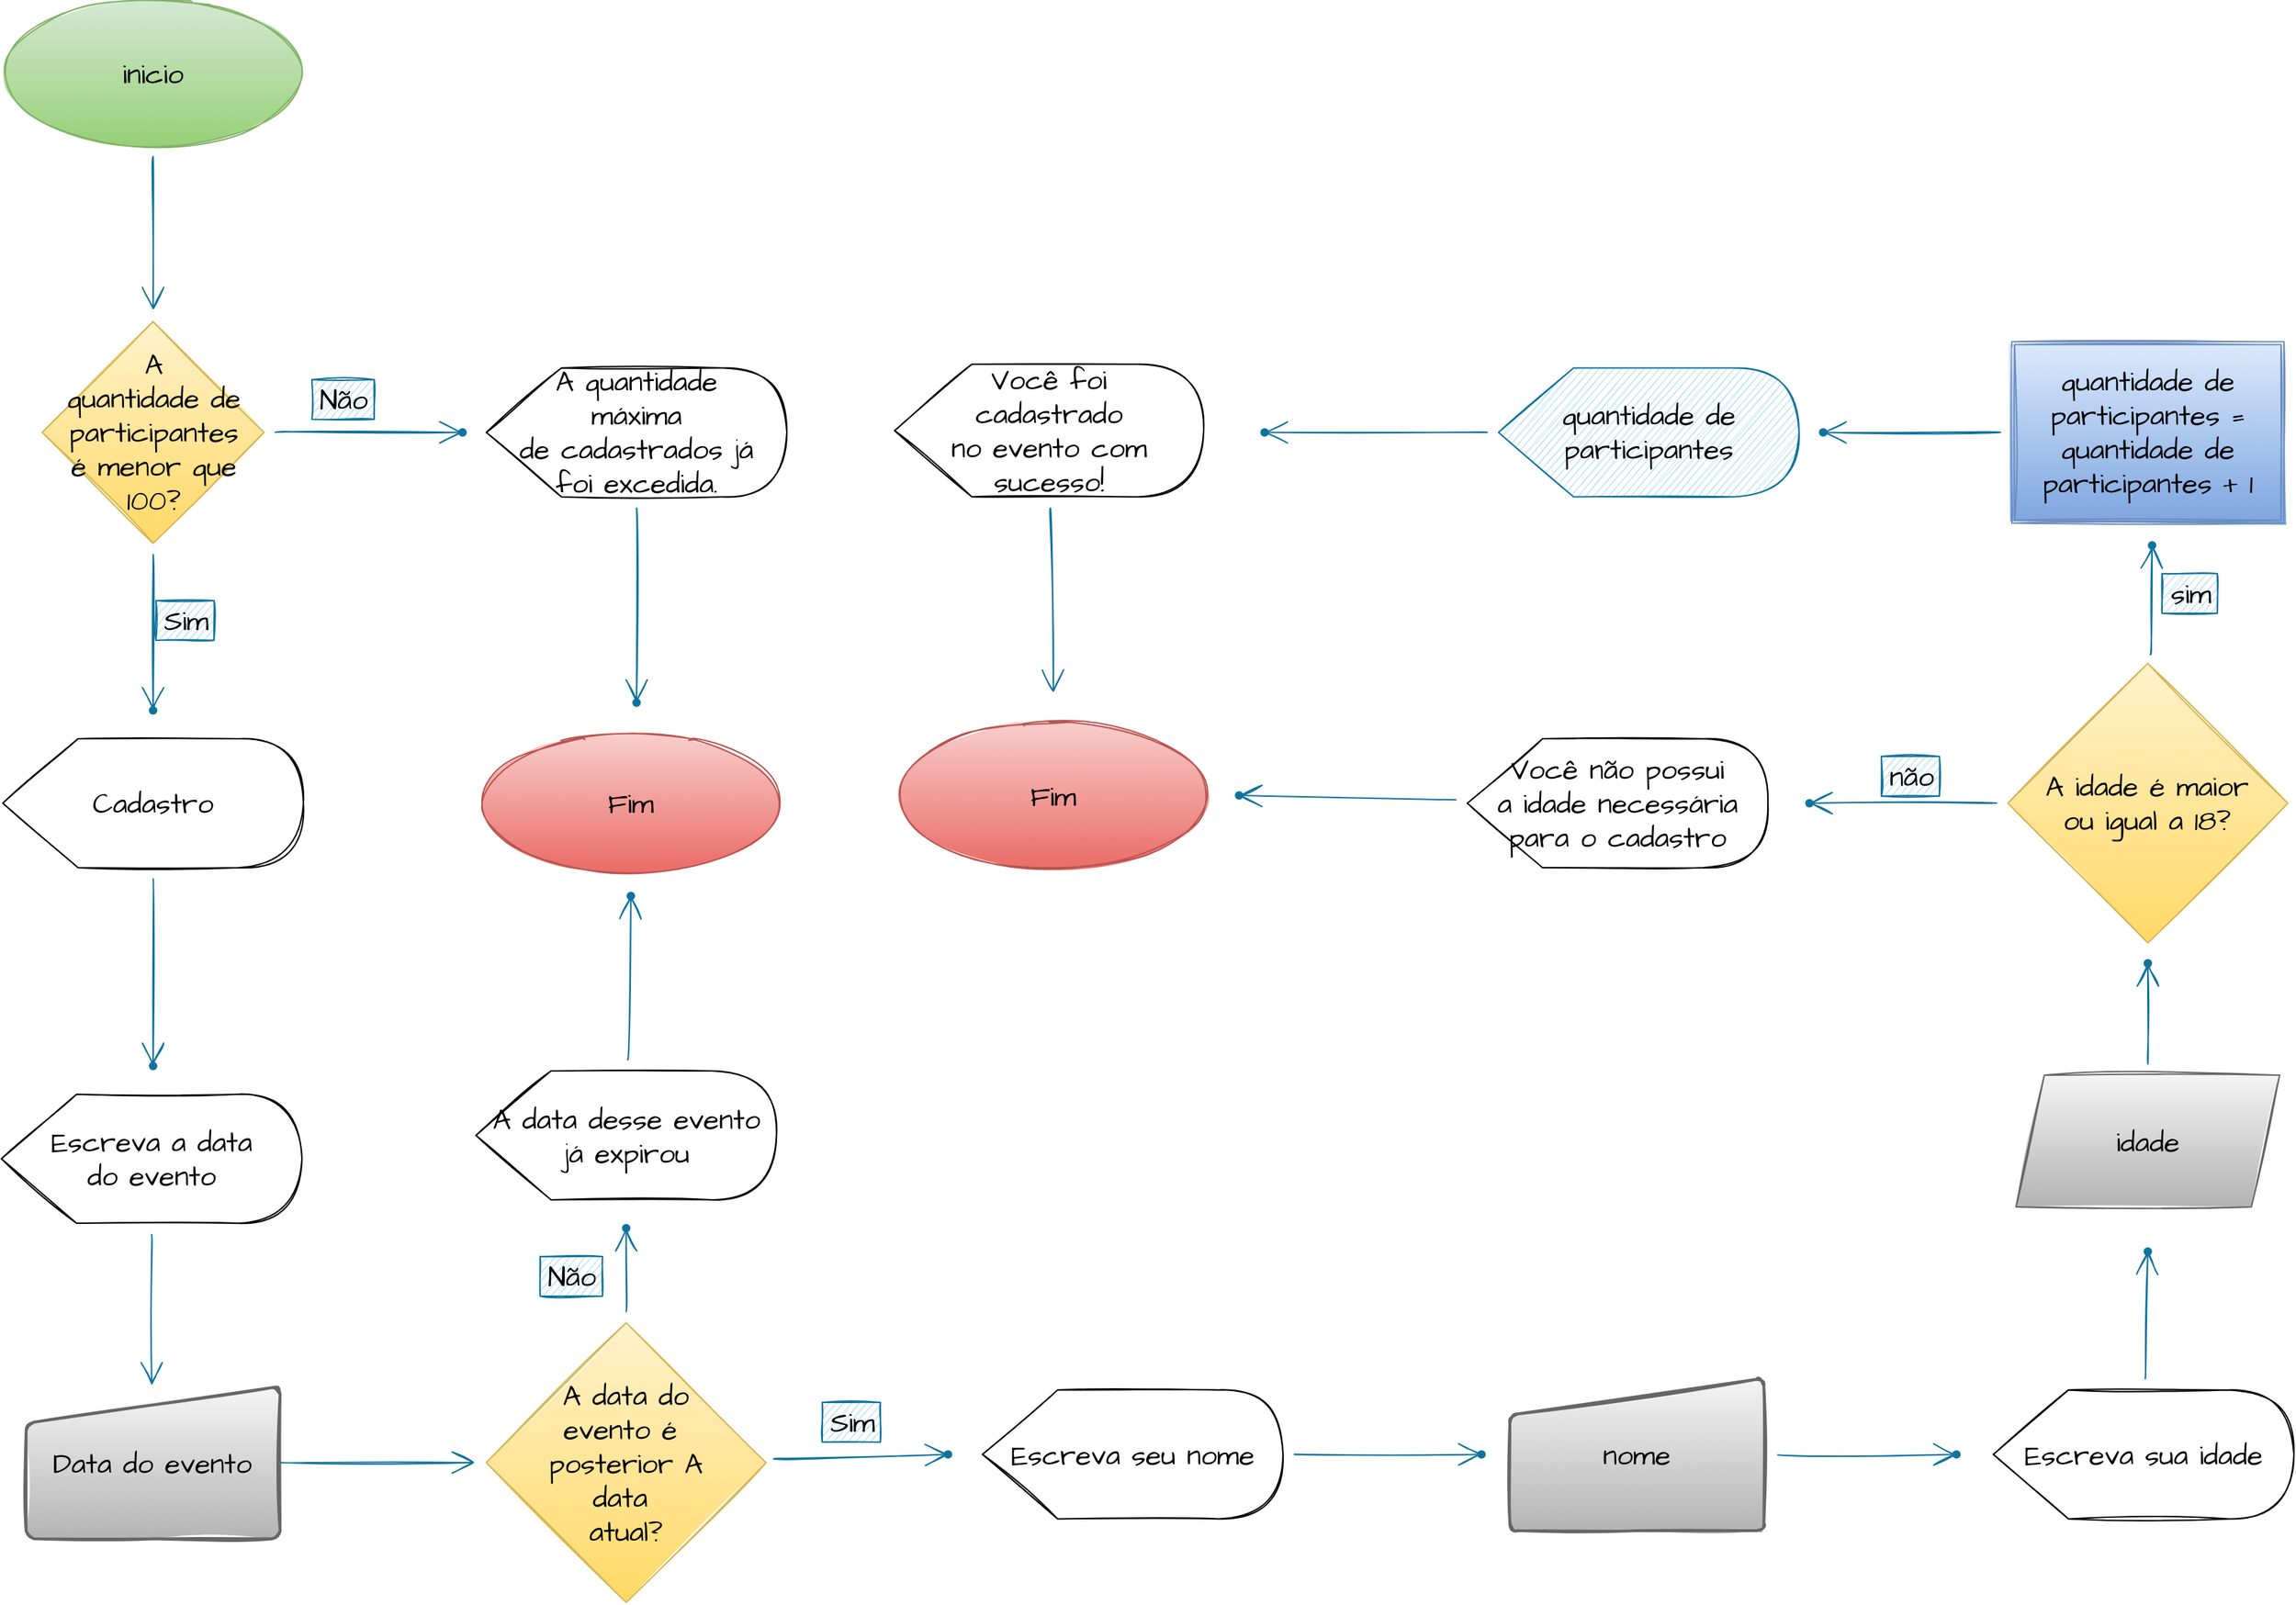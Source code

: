<mxfile version="16.2.4" type="device"><diagram id="JJwqLWWwmeFqXFWGBgK2" name="Page-1"><mxGraphModel dx="2088" dy="1220" grid="0" gridSize="10" guides="1" tooltips="1" connect="1" arrows="1" fold="1" page="0" pageScale="1" pageWidth="827" pageHeight="1169" math="0" shadow="0"><root><mxCell id="0"/><mxCell id="1" parent="0"/><mxCell id="PzZ1DOojd2ftfi5lff4A-14" value="" style="edgeStyle=none;curved=1;rounded=0;sketch=1;hachureGap=4;orthogonalLoop=1;jettySize=auto;html=1;fontFamily=Architects Daughter;fontSource=https%3A%2F%2Ffonts.googleapis.com%2Fcss%3Ffamily%3DArchitects%2BDaughter;fontSize=16;endArrow=open;startSize=14;endSize=14;sourcePerimeterSpacing=8;targetPerimeterSpacing=8;fillColor=#b1ddf0;strokeColor=#10739e;" edge="1" parent="1" source="PzZ1DOojd2ftfi5lff4A-2" target="PzZ1DOojd2ftfi5lff4A-13"><mxGeometry relative="1" as="geometry"/></mxCell><mxCell id="PzZ1DOojd2ftfi5lff4A-2" value="inicio" style="ellipse;whiteSpace=wrap;html=1;sketch=1;hachureGap=4;fontFamily=Architects Daughter;fontSource=https%3A%2F%2Ffonts.googleapis.com%2Fcss%3Ffamily%3DArchitects%2BDaughter;fontSize=20;fillColor=#d5e8d4;strokeColor=#82b366;gradientColor=#97d077;" vertex="1" parent="1"><mxGeometry x="-82" y="-46.5" width="214" height="102" as="geometry"/></mxCell><mxCell id="PzZ1DOojd2ftfi5lff4A-22" value="" style="edgeStyle=none;curved=1;rounded=0;sketch=1;hachureGap=4;orthogonalLoop=1;jettySize=auto;html=1;fontFamily=Architects Daughter;fontSource=https%3A%2F%2Ffonts.googleapis.com%2Fcss%3Ffamily%3DArchitects%2BDaughter;fontSize=16;endArrow=open;startSize=14;endSize=14;sourcePerimeterSpacing=8;targetPerimeterSpacing=8;fillColor=#b1ddf0;strokeColor=#10739e;" edge="1" parent="1" source="PzZ1DOojd2ftfi5lff4A-5" target="PzZ1DOojd2ftfi5lff4A-21"><mxGeometry relative="1" as="geometry"/></mxCell><mxCell id="PzZ1DOojd2ftfi5lff4A-5" value="A quantidade &lt;br&gt;máxima&lt;br&gt;de cadastrados já&lt;br&gt;foi excedida." style="shape=display;whiteSpace=wrap;html=1;sketch=1;hachureGap=4;fontFamily=Architects Daughter;fontSource=https%3A%2F%2Ffonts.googleapis.com%2Fcss%3Ffamily%3DArchitects%2BDaughter;fontSize=20;" vertex="1" parent="1"><mxGeometry x="260" y="212.75" width="212" height="91" as="geometry"/></mxCell><mxCell id="PzZ1DOojd2ftfi5lff4A-8" value="Fim" style="ellipse;whiteSpace=wrap;html=1;sketch=1;hachureGap=4;fontFamily=Architects Daughter;fontSource=https%3A%2F%2Ffonts.googleapis.com%2Fcss%3Ffamily%3DArchitects%2BDaughter;fontSize=20;fillColor=#f8cecc;strokeColor=#b85450;gradientColor=#ea6b66;" vertex="1" parent="1"><mxGeometry x="255" y="469" width="214" height="102" as="geometry"/></mxCell><mxCell id="PzZ1DOojd2ftfi5lff4A-16" value="" style="edgeStyle=none;curved=1;rounded=0;sketch=1;hachureGap=4;orthogonalLoop=1;jettySize=auto;html=1;fontFamily=Architects Daughter;fontSource=https%3A%2F%2Ffonts.googleapis.com%2Fcss%3Ffamily%3DArchitects%2BDaughter;fontSize=16;endArrow=open;startSize=14;endSize=14;sourcePerimeterSpacing=8;targetPerimeterSpacing=8;fillColor=#b1ddf0;strokeColor=#10739e;" edge="1" parent="1" source="PzZ1DOojd2ftfi5lff4A-13" target="PzZ1DOojd2ftfi5lff4A-15"><mxGeometry relative="1" as="geometry"/></mxCell><mxCell id="PzZ1DOojd2ftfi5lff4A-18" value="" style="edgeStyle=none;curved=1;rounded=0;sketch=1;hachureGap=4;orthogonalLoop=1;jettySize=auto;html=1;fontFamily=Architects Daughter;fontSource=https%3A%2F%2Ffonts.googleapis.com%2Fcss%3Ffamily%3DArchitects%2BDaughter;fontSize=16;endArrow=open;startSize=14;endSize=14;sourcePerimeterSpacing=8;targetPerimeterSpacing=8;fillColor=#b1ddf0;strokeColor=#10739e;" edge="1" parent="1" source="PzZ1DOojd2ftfi5lff4A-13" target="PzZ1DOojd2ftfi5lff4A-17"><mxGeometry relative="1" as="geometry"/></mxCell><mxCell id="PzZ1DOojd2ftfi5lff4A-13" value="A &lt;br&gt;quantidade de&lt;br&gt;participantes&lt;br&gt;é menor que&lt;br&gt;100?" style="rhombus;whiteSpace=wrap;html=1;sketch=1;hachureGap=4;fontFamily=Architects Daughter;fontSource=https%3A%2F%2Ffonts.googleapis.com%2Fcss%3Ffamily%3DArchitects%2BDaughter;fontSize=20;fillColor=#fff2cc;strokeColor=#d6b656;gradientColor=#ffd966;" vertex="1" parent="1"><mxGeometry x="-53.25" y="180" width="156.5" height="156.5" as="geometry"/></mxCell><mxCell id="PzZ1DOojd2ftfi5lff4A-15" value="" style="shape=waypoint;sketch=0;size=6;pointerEvents=1;points=[];fillColor=#b1ddf0;resizable=0;rotatable=0;perimeter=centerPerimeter;snapToPoint=1;hachureGap=4;fontFamily=Architects Daughter;fontSource=https%3A%2F%2Ffonts.googleapis.com%2Fcss%3Ffamily%3DArchitects%2BDaughter;fontSize=20;strokeColor=#10739e;" vertex="1" parent="1"><mxGeometry x="5" y="434.5" width="40" height="40" as="geometry"/></mxCell><mxCell id="PzZ1DOojd2ftfi5lff4A-17" value="" style="shape=waypoint;sketch=0;size=6;pointerEvents=1;points=[];fillColor=#b1ddf0;resizable=0;rotatable=0;perimeter=centerPerimeter;snapToPoint=1;hachureGap=4;fontFamily=Architects Daughter;fontSource=https%3A%2F%2Ffonts.googleapis.com%2Fcss%3Ffamily%3DArchitects%2BDaughter;fontSize=20;strokeColor=#10739e;" vertex="1" parent="1"><mxGeometry x="223.25" y="238.25" width="40" height="40" as="geometry"/></mxCell><mxCell id="PzZ1DOojd2ftfi5lff4A-19" value="Sim" style="text;html=1;align=center;verticalAlign=middle;resizable=0;points=[];autosize=1;fillColor=#b1ddf0;sketch=1;hachureGap=4;fontFamily=Architects Daughter;fontSource=https%3A%2F%2Ffonts.googleapis.com%2Fcss%3Ffamily%3DArchitects%2BDaughter;fontSize=20;strokeColor=#10739e;" vertex="1" parent="1"><mxGeometry x="27" y="377" width="41" height="28" as="geometry"/></mxCell><mxCell id="PzZ1DOojd2ftfi5lff4A-20" value="Não" style="text;html=1;align=center;verticalAlign=middle;resizable=0;points=[];autosize=1;fillColor=#b1ddf0;sketch=1;hachureGap=4;fontFamily=Architects Daughter;fontSource=https%3A%2F%2Ffonts.googleapis.com%2Fcss%3Ffamily%3DArchitects%2BDaughter;fontSize=20;strokeColor=#10739e;" vertex="1" parent="1"><mxGeometry x="137" y="221" width="44" height="28" as="geometry"/></mxCell><mxCell id="PzZ1DOojd2ftfi5lff4A-21" value="" style="shape=waypoint;sketch=0;size=6;pointerEvents=1;points=[];fillColor=#b1ddf0;resizable=0;rotatable=0;perimeter=centerPerimeter;snapToPoint=1;hachureGap=4;fontFamily=Architects Daughter;fontSource=https%3A%2F%2Ffonts.googleapis.com%2Fcss%3Ffamily%3DArchitects%2BDaughter;fontSize=20;strokeColor=#10739e;" vertex="1" parent="1"><mxGeometry x="346" y="429" width="40" height="40" as="geometry"/></mxCell><mxCell id="PzZ1DOojd2ftfi5lff4A-26" value="" style="edgeStyle=none;curved=1;rounded=0;sketch=1;hachureGap=4;orthogonalLoop=1;jettySize=auto;html=1;fontFamily=Architects Daughter;fontSource=https%3A%2F%2Ffonts.googleapis.com%2Fcss%3Ffamily%3DArchitects%2BDaughter;fontSize=16;endArrow=open;startSize=14;endSize=14;sourcePerimeterSpacing=8;targetPerimeterSpacing=8;fillColor=#b1ddf0;strokeColor=#10739e;" edge="1" parent="1" source="PzZ1DOojd2ftfi5lff4A-24" target="PzZ1DOojd2ftfi5lff4A-25"><mxGeometry relative="1" as="geometry"/></mxCell><mxCell id="PzZ1DOojd2ftfi5lff4A-24" value="Cadastro" style="shape=display;whiteSpace=wrap;html=1;sketch=1;hachureGap=4;fontFamily=Architects Daughter;fontSource=https%3A%2F%2Ffonts.googleapis.com%2Fcss%3Ffamily%3DArchitects%2BDaughter;fontSize=20;" vertex="1" parent="1"><mxGeometry x="-81" y="474.5" width="212" height="91" as="geometry"/></mxCell><mxCell id="PzZ1DOojd2ftfi5lff4A-25" value="" style="shape=waypoint;sketch=0;size=6;pointerEvents=1;points=[];fillColor=#b1ddf0;resizable=0;rotatable=0;perimeter=centerPerimeter;snapToPoint=1;hachureGap=4;fontFamily=Architects Daughter;fontSource=https%3A%2F%2Ffonts.googleapis.com%2Fcss%3Ffamily%3DArchitects%2BDaughter;fontSize=20;strokeColor=#10739e;" vertex="1" parent="1"><mxGeometry x="5" y="685.5" width="40" height="40" as="geometry"/></mxCell><mxCell id="PzZ1DOojd2ftfi5lff4A-29" value="" style="edgeStyle=none;curved=1;rounded=0;sketch=1;hachureGap=4;orthogonalLoop=1;jettySize=auto;html=1;fontFamily=Architects Daughter;fontSource=https%3A%2F%2Ffonts.googleapis.com%2Fcss%3Ffamily%3DArchitects%2BDaughter;fontSize=16;endArrow=open;startSize=14;endSize=14;sourcePerimeterSpacing=8;targetPerimeterSpacing=8;fillColor=#b1ddf0;strokeColor=#10739e;" edge="1" parent="1" source="PzZ1DOojd2ftfi5lff4A-27"><mxGeometry relative="1" as="geometry"><mxPoint x="24" y="931" as="targetPoint"/></mxGeometry></mxCell><mxCell id="PzZ1DOojd2ftfi5lff4A-27" value="Escreva a data&lt;br&gt;do evento" style="shape=display;whiteSpace=wrap;html=1;sketch=1;hachureGap=4;fontFamily=Architects Daughter;fontSource=https%3A%2F%2Ffonts.googleapis.com%2Fcss%3Ffamily%3DArchitects%2BDaughter;fontSize=20;" vertex="1" parent="1"><mxGeometry x="-82" y="725.5" width="212" height="91" as="geometry"/></mxCell><mxCell id="PzZ1DOojd2ftfi5lff4A-31" value="" style="edgeStyle=none;curved=1;rounded=0;sketch=1;hachureGap=4;orthogonalLoop=1;jettySize=auto;html=1;fontFamily=Architects Daughter;fontSource=https%3A%2F%2Ffonts.googleapis.com%2Fcss%3Ffamily%3DArchitects%2BDaughter;fontSize=16;endArrow=open;startSize=14;endSize=14;sourcePerimeterSpacing=8;targetPerimeterSpacing=8;fillColor=#b1ddf0;strokeColor=#10739e;" edge="1" parent="1" target="PzZ1DOojd2ftfi5lff4A-30"><mxGeometry relative="1" as="geometry"><mxPoint x="115" y="985.5" as="sourcePoint"/></mxGeometry></mxCell><mxCell id="PzZ1DOojd2ftfi5lff4A-33" value="" style="edgeStyle=none;curved=1;rounded=0;sketch=1;hachureGap=4;orthogonalLoop=1;jettySize=auto;html=1;fontFamily=Architects Daughter;fontSource=https%3A%2F%2Ffonts.googleapis.com%2Fcss%3Ffamily%3DArchitects%2BDaughter;fontSize=16;endArrow=open;startSize=14;endSize=14;sourcePerimeterSpacing=8;targetPerimeterSpacing=8;fillColor=#b1ddf0;strokeColor=#10739e;" edge="1" parent="1" source="PzZ1DOojd2ftfi5lff4A-30" target="PzZ1DOojd2ftfi5lff4A-32"><mxGeometry relative="1" as="geometry"/></mxCell><mxCell id="PzZ1DOojd2ftfi5lff4A-35" value="" style="edgeStyle=none;curved=1;rounded=0;sketch=1;hachureGap=4;orthogonalLoop=1;jettySize=auto;html=1;fontFamily=Architects Daughter;fontSource=https%3A%2F%2Ffonts.googleapis.com%2Fcss%3Ffamily%3DArchitects%2BDaughter;fontSize=16;endArrow=open;startSize=14;endSize=14;sourcePerimeterSpacing=8;targetPerimeterSpacing=8;fillColor=#b1ddf0;strokeColor=#10739e;" edge="1" parent="1" source="PzZ1DOojd2ftfi5lff4A-30" target="PzZ1DOojd2ftfi5lff4A-34"><mxGeometry relative="1" as="geometry"/></mxCell><mxCell id="PzZ1DOojd2ftfi5lff4A-30" value="A data do&lt;br&gt;evento é&amp;nbsp;&lt;br&gt;posterior A&lt;br&gt;data&amp;nbsp;&lt;br&gt;atual?" style="rhombus;whiteSpace=wrap;html=1;sketch=1;hachureGap=4;fontFamily=Architects Daughter;fontSource=https%3A%2F%2Ffonts.googleapis.com%2Fcss%3Ffamily%3DArchitects%2BDaughter;fontSize=20;fillColor=#fff2cc;strokeColor=#d6b656;gradientColor=#ffd966;" vertex="1" parent="1"><mxGeometry x="260" y="886.81" width="197.38" height="197.38" as="geometry"/></mxCell><mxCell id="PzZ1DOojd2ftfi5lff4A-32" value="" style="shape=waypoint;sketch=0;size=6;pointerEvents=1;points=[];fillColor=#b1ddf0;resizable=0;rotatable=0;perimeter=centerPerimeter;snapToPoint=1;hachureGap=4;fontFamily=Architects Daughter;fontSource=https%3A%2F%2Ffonts.googleapis.com%2Fcss%3Ffamily%3DArchitects%2BDaughter;fontSize=20;strokeColor=#10739e;" vertex="1" parent="1"><mxGeometry x="565.69" y="959.69" width="40" height="40" as="geometry"/></mxCell><mxCell id="PzZ1DOojd2ftfi5lff4A-34" value="" style="shape=waypoint;sketch=0;size=6;pointerEvents=1;points=[];fillColor=#b1ddf0;resizable=0;rotatable=0;perimeter=centerPerimeter;snapToPoint=1;hachureGap=4;fontFamily=Architects Daughter;fontSource=https%3A%2F%2Ffonts.googleapis.com%2Fcss%3Ffamily%3DArchitects%2BDaughter;fontSize=20;strokeColor=#10739e;" vertex="1" parent="1"><mxGeometry x="338.69" y="800" width="40" height="40" as="geometry"/></mxCell><mxCell id="PzZ1DOojd2ftfi5lff4A-36" value="Não" style="text;html=1;align=center;verticalAlign=middle;resizable=0;points=[];autosize=1;fillColor=#b1ddf0;sketch=1;hachureGap=4;fontFamily=Architects Daughter;fontSource=https%3A%2F%2Ffonts.googleapis.com%2Fcss%3Ffamily%3DArchitects%2BDaughter;fontSize=20;strokeColor=#10739e;" vertex="1" parent="1"><mxGeometry x="298" y="840" width="44" height="28" as="geometry"/></mxCell><mxCell id="PzZ1DOojd2ftfi5lff4A-39" value="" style="edgeStyle=none;curved=1;rounded=0;sketch=1;hachureGap=4;orthogonalLoop=1;jettySize=auto;html=1;fontFamily=Architects Daughter;fontSource=https%3A%2F%2Ffonts.googleapis.com%2Fcss%3Ffamily%3DArchitects%2BDaughter;fontSize=16;endArrow=open;startSize=14;endSize=14;sourcePerimeterSpacing=8;targetPerimeterSpacing=8;fillColor=#b1ddf0;strokeColor=#10739e;" edge="1" parent="1" source="PzZ1DOojd2ftfi5lff4A-37" target="PzZ1DOojd2ftfi5lff4A-38"><mxGeometry relative="1" as="geometry"/></mxCell><mxCell id="PzZ1DOojd2ftfi5lff4A-37" value="A data desse evento&lt;br&gt;já expirou" style="shape=display;whiteSpace=wrap;html=1;sketch=1;hachureGap=4;fontFamily=Architects Daughter;fontSource=https%3A%2F%2Ffonts.googleapis.com%2Fcss%3Ffamily%3DArchitects%2BDaughter;fontSize=20;" vertex="1" parent="1"><mxGeometry x="252.69" y="709" width="212" height="91" as="geometry"/></mxCell><mxCell id="PzZ1DOojd2ftfi5lff4A-38" value="" style="shape=waypoint;sketch=0;size=6;pointerEvents=1;points=[];fillColor=#b1ddf0;resizable=0;rotatable=0;perimeter=centerPerimeter;snapToPoint=1;hachureGap=4;fontFamily=Architects Daughter;fontSource=https%3A%2F%2Ffonts.googleapis.com%2Fcss%3Ffamily%3DArchitects%2BDaughter;fontSize=20;strokeColor=#10739e;" vertex="1" parent="1"><mxGeometry x="342" y="565.5" width="40" height="40" as="geometry"/></mxCell><mxCell id="PzZ1DOojd2ftfi5lff4A-40" value="Sim" style="text;html=1;align=center;verticalAlign=middle;resizable=0;points=[];autosize=1;fillColor=#b1ddf0;sketch=1;hachureGap=4;fontFamily=Architects Daughter;fontSource=https%3A%2F%2Ffonts.googleapis.com%2Fcss%3Ffamily%3DArchitects%2BDaughter;fontSize=20;strokeColor=#10739e;" vertex="1" parent="1"><mxGeometry x="497" y="943" width="41" height="28" as="geometry"/></mxCell><mxCell id="PzZ1DOojd2ftfi5lff4A-43" value="" style="edgeStyle=none;curved=1;rounded=0;sketch=1;hachureGap=4;orthogonalLoop=1;jettySize=auto;html=1;fontFamily=Architects Daughter;fontSource=https%3A%2F%2Ffonts.googleapis.com%2Fcss%3Ffamily%3DArchitects%2BDaughter;fontSize=16;endArrow=open;startSize=14;endSize=14;sourcePerimeterSpacing=8;targetPerimeterSpacing=8;fillColor=#b1ddf0;strokeColor=#10739e;" edge="1" parent="1" source="PzZ1DOojd2ftfi5lff4A-41" target="PzZ1DOojd2ftfi5lff4A-42"><mxGeometry relative="1" as="geometry"/></mxCell><mxCell id="PzZ1DOojd2ftfi5lff4A-41" value="Escreva seu nome" style="shape=display;whiteSpace=wrap;html=1;sketch=1;hachureGap=4;fontFamily=Architects Daughter;fontSource=https%3A%2F%2Ffonts.googleapis.com%2Fcss%3Ffamily%3DArchitects%2BDaughter;fontSize=20;" vertex="1" parent="1"><mxGeometry x="610" y="934.19" width="212" height="91" as="geometry"/></mxCell><mxCell id="PzZ1DOojd2ftfi5lff4A-42" value="" style="shape=waypoint;sketch=0;size=6;pointerEvents=1;points=[];fillColor=#b1ddf0;resizable=0;rotatable=0;perimeter=centerPerimeter;snapToPoint=1;hachureGap=4;fontFamily=Architects Daughter;fontSource=https%3A%2F%2Ffonts.googleapis.com%2Fcss%3Ffamily%3DArchitects%2BDaughter;fontSize=20;strokeColor=#10739e;" vertex="1" parent="1"><mxGeometry x="942" y="959.69" width="40" height="40" as="geometry"/></mxCell><mxCell id="PzZ1DOojd2ftfi5lff4A-46" value="" style="edgeStyle=none;curved=1;rounded=0;sketch=1;hachureGap=4;orthogonalLoop=1;jettySize=auto;html=1;fontFamily=Architects Daughter;fontSource=https%3A%2F%2Ffonts.googleapis.com%2Fcss%3Ffamily%3DArchitects%2BDaughter;fontSize=16;endArrow=open;startSize=14;endSize=14;sourcePerimeterSpacing=8;targetPerimeterSpacing=8;entryX=1.006;entryY=0.55;entryDx=0;entryDy=0;entryPerimeter=0;fillColor=#b1ddf0;strokeColor=#10739e;" edge="1" parent="1" target="PzZ1DOojd2ftfi5lff4A-45"><mxGeometry relative="1" as="geometry"><mxPoint x="1171" y="980" as="sourcePoint"/></mxGeometry></mxCell><mxCell id="PzZ1DOojd2ftfi5lff4A-45" value="" style="shape=waypoint;sketch=0;size=6;pointerEvents=1;points=[];fillColor=#b1ddf0;resizable=0;rotatable=0;perimeter=centerPerimeter;snapToPoint=1;hachureGap=4;fontFamily=Architects Daughter;fontSource=https%3A%2F%2Ffonts.googleapis.com%2Fcss%3Ffamily%3DArchitects%2BDaughter;fontSize=20;strokeColor=#10739e;" vertex="1" parent="1"><mxGeometry x="1277" y="959.69" width="40" height="40" as="geometry"/></mxCell><mxCell id="PzZ1DOojd2ftfi5lff4A-49" value="" style="edgeStyle=none;curved=1;rounded=0;sketch=1;hachureGap=4;orthogonalLoop=1;jettySize=auto;html=1;fontFamily=Architects Daughter;fontSource=https%3A%2F%2Ffonts.googleapis.com%2Fcss%3Ffamily%3DArchitects%2BDaughter;fontSize=16;endArrow=open;startSize=14;endSize=14;sourcePerimeterSpacing=8;targetPerimeterSpacing=8;fillColor=#b1ddf0;strokeColor=#10739e;" edge="1" parent="1" source="PzZ1DOojd2ftfi5lff4A-47" target="PzZ1DOojd2ftfi5lff4A-48"><mxGeometry relative="1" as="geometry"/></mxCell><mxCell id="PzZ1DOojd2ftfi5lff4A-47" value="Escreva sua idade" style="shape=display;whiteSpace=wrap;html=1;sketch=1;hachureGap=4;fontFamily=Architects Daughter;fontSource=https%3A%2F%2Ffonts.googleapis.com%2Fcss%3Ffamily%3DArchitects%2BDaughter;fontSize=20;" vertex="1" parent="1"><mxGeometry x="1323" y="934.19" width="212" height="91" as="geometry"/></mxCell><mxCell id="PzZ1DOojd2ftfi5lff4A-48" value="" style="shape=waypoint;sketch=0;size=6;pointerEvents=1;points=[];fillColor=#b1ddf0;resizable=0;rotatable=0;perimeter=centerPerimeter;snapToPoint=1;hachureGap=4;fontFamily=Architects Daughter;fontSource=https%3A%2F%2Ffonts.googleapis.com%2Fcss%3Ffamily%3DArchitects%2BDaughter;fontSize=20;strokeColor=#10739e;" vertex="1" parent="1"><mxGeometry x="1412" y="816.5" width="40" height="40" as="geometry"/></mxCell><mxCell id="PzZ1DOojd2ftfi5lff4A-53" value="" style="edgeStyle=none;curved=1;rounded=0;sketch=1;hachureGap=4;orthogonalLoop=1;jettySize=auto;html=1;fontFamily=Architects Daughter;fontSource=https%3A%2F%2Ffonts.googleapis.com%2Fcss%3Ffamily%3DArchitects%2BDaughter;fontSize=16;endArrow=open;startSize=14;endSize=14;sourcePerimeterSpacing=8;targetPerimeterSpacing=8;fillColor=#b1ddf0;strokeColor=#10739e;" edge="1" parent="1" source="PzZ1DOojd2ftfi5lff4A-51" target="PzZ1DOojd2ftfi5lff4A-52"><mxGeometry relative="1" as="geometry"/></mxCell><mxCell id="PzZ1DOojd2ftfi5lff4A-51" value="idade" style="shape=parallelogram;perimeter=parallelogramPerimeter;whiteSpace=wrap;html=1;fixedSize=1;sketch=1;hachureGap=4;fontFamily=Architects Daughter;fontSource=https%3A%2F%2Ffonts.googleapis.com%2Fcss%3Ffamily%3DArchitects%2BDaughter;fontSize=20;fillColor=#f5f5f5;strokeColor=#666666;gradientColor=#b3b3b3;" vertex="1" parent="1"><mxGeometry x="1339" y="712" width="186" height="93" as="geometry"/></mxCell><mxCell id="PzZ1DOojd2ftfi5lff4A-52" value="" style="shape=waypoint;sketch=0;size=6;pointerEvents=1;points=[];fillColor=#b1ddf0;resizable=0;rotatable=0;perimeter=centerPerimeter;snapToPoint=1;hachureGap=4;fontFamily=Architects Daughter;fontSource=https%3A%2F%2Ffonts.googleapis.com%2Fcss%3Ffamily%3DArchitects%2BDaughter;fontSize=20;strokeColor=#10739e;" vertex="1" parent="1"><mxGeometry x="1412" y="613" width="40" height="40" as="geometry"/></mxCell><mxCell id="PzZ1DOojd2ftfi5lff4A-56" value="" style="edgeStyle=none;curved=1;rounded=0;sketch=1;hachureGap=4;orthogonalLoop=1;jettySize=auto;html=1;fontFamily=Architects Daughter;fontSource=https%3A%2F%2Ffonts.googleapis.com%2Fcss%3Ffamily%3DArchitects%2BDaughter;fontSize=16;endArrow=open;startSize=14;endSize=14;sourcePerimeterSpacing=8;targetPerimeterSpacing=8;fillColor=#b1ddf0;strokeColor=#10739e;" edge="1" parent="1" source="PzZ1DOojd2ftfi5lff4A-54" target="PzZ1DOojd2ftfi5lff4A-55"><mxGeometry relative="1" as="geometry"/></mxCell><mxCell id="PzZ1DOojd2ftfi5lff4A-64" value="" style="edgeStyle=none;curved=1;rounded=0;sketch=1;hachureGap=4;orthogonalLoop=1;jettySize=auto;html=1;fontFamily=Architects Daughter;fontSource=https%3A%2F%2Ffonts.googleapis.com%2Fcss%3Ffamily%3DArchitects%2BDaughter;fontSize=16;endArrow=open;startSize=14;endSize=14;sourcePerimeterSpacing=8;targetPerimeterSpacing=8;fillColor=#b1ddf0;strokeColor=#10739e;" edge="1" parent="1" source="PzZ1DOojd2ftfi5lff4A-54" target="PzZ1DOojd2ftfi5lff4A-63"><mxGeometry relative="1" as="geometry"/></mxCell><mxCell id="PzZ1DOojd2ftfi5lff4A-54" value="A idade é maior&lt;br&gt;ou igual a 18?" style="rhombus;whiteSpace=wrap;html=1;sketch=1;hachureGap=4;fontFamily=Architects Daughter;fontSource=https%3A%2F%2Ffonts.googleapis.com%2Fcss%3Ffamily%3DArchitects%2BDaughter;fontSize=20;fillColor=#fff2cc;strokeColor=#d6b656;gradientColor=#ffd966;" vertex="1" parent="1"><mxGeometry x="1333.31" y="421.31" width="197.38" height="197.38" as="geometry"/></mxCell><mxCell id="PzZ1DOojd2ftfi5lff4A-55" value="" style="shape=waypoint;sketch=0;size=6;pointerEvents=1;points=[];fillColor=#b1ddf0;resizable=0;rotatable=0;perimeter=centerPerimeter;snapToPoint=1;hachureGap=4;fontFamily=Architects Daughter;fontSource=https%3A%2F%2Ffonts.googleapis.com%2Fcss%3Ffamily%3DArchitects%2BDaughter;fontSize=20;strokeColor=#10739e;" vertex="1" parent="1"><mxGeometry x="1173.31" y="500" width="40" height="40" as="geometry"/></mxCell><mxCell id="PzZ1DOojd2ftfi5lff4A-57" value="não" style="text;html=1;align=center;verticalAlign=middle;resizable=0;points=[];autosize=1;fillColor=#b1ddf0;sketch=1;hachureGap=4;fontFamily=Architects Daughter;fontSource=https%3A%2F%2Ffonts.googleapis.com%2Fcss%3Ffamily%3DArchitects%2BDaughter;fontSize=20;strokeColor=#10739e;" vertex="1" parent="1"><mxGeometry x="1244" y="487" width="41" height="28" as="geometry"/></mxCell><mxCell id="PzZ1DOojd2ftfi5lff4A-61" value="" style="edgeStyle=none;curved=1;rounded=0;sketch=1;hachureGap=4;orthogonalLoop=1;jettySize=auto;html=1;fontFamily=Architects Daughter;fontSource=https%3A%2F%2Ffonts.googleapis.com%2Fcss%3Ffamily%3DArchitects%2BDaughter;fontSize=16;endArrow=open;startSize=14;endSize=14;sourcePerimeterSpacing=8;targetPerimeterSpacing=8;fillColor=#b1ddf0;strokeColor=#10739e;" edge="1" parent="1" source="PzZ1DOojd2ftfi5lff4A-59" target="PzZ1DOojd2ftfi5lff4A-60"><mxGeometry relative="1" as="geometry"/></mxCell><mxCell id="PzZ1DOojd2ftfi5lff4A-59" value="Você não possui&lt;br&gt;a idade necessária&lt;br&gt;para o cadastro" style="shape=display;whiteSpace=wrap;html=1;sketch=1;hachureGap=4;fontFamily=Architects Daughter;fontSource=https%3A%2F%2Ffonts.googleapis.com%2Fcss%3Ffamily%3DArchitects%2BDaughter;fontSize=20;" vertex="1" parent="1"><mxGeometry x="952" y="474.5" width="212" height="91" as="geometry"/></mxCell><mxCell id="PzZ1DOojd2ftfi5lff4A-60" value="" style="shape=waypoint;sketch=0;size=6;pointerEvents=1;points=[];fillColor=#b1ddf0;resizable=0;rotatable=0;perimeter=centerPerimeter;snapToPoint=1;hachureGap=4;fontFamily=Architects Daughter;fontSource=https%3A%2F%2Ffonts.googleapis.com%2Fcss%3Ffamily%3DArchitects%2BDaughter;fontSize=20;strokeColor=#10739e;" vertex="1" parent="1"><mxGeometry x="771" y="494.5" width="40" height="40" as="geometry"/></mxCell><mxCell id="PzZ1DOojd2ftfi5lff4A-62" value="Fim" style="ellipse;whiteSpace=wrap;html=1;sketch=1;hachureGap=4;fontFamily=Architects Daughter;fontSource=https%3A%2F%2Ffonts.googleapis.com%2Fcss%3Ffamily%3DArchitects%2BDaughter;fontSize=20;fillColor=#f8cecc;strokeColor=#b85450;gradientColor=#ea6b66;" vertex="1" parent="1"><mxGeometry x="553" y="463.5" width="214" height="102" as="geometry"/></mxCell><mxCell id="PzZ1DOojd2ftfi5lff4A-63" value="" style="shape=waypoint;sketch=0;size=6;pointerEvents=1;points=[];fillColor=#b1ddf0;resizable=0;rotatable=0;perimeter=centerPerimeter;snapToPoint=1;hachureGap=4;fontFamily=Architects Daughter;fontSource=https%3A%2F%2Ffonts.googleapis.com%2Fcss%3Ffamily%3DArchitects%2BDaughter;fontSize=20;strokeColor=#10739e;" vertex="1" parent="1"><mxGeometry x="1415" y="318" width="40" height="40" as="geometry"/></mxCell><mxCell id="PzZ1DOojd2ftfi5lff4A-65" value="sim" style="text;html=1;align=center;verticalAlign=middle;resizable=0;points=[];autosize=1;fillColor=#b1ddf0;sketch=1;hachureGap=4;fontFamily=Architects Daughter;fontSource=https%3A%2F%2Ffonts.googleapis.com%2Fcss%3Ffamily%3DArchitects%2BDaughter;fontSize=20;strokeColor=#10739e;" vertex="1" parent="1"><mxGeometry x="1442" y="358" width="39" height="28" as="geometry"/></mxCell><mxCell id="PzZ1DOojd2ftfi5lff4A-68" value="" style="edgeStyle=none;curved=1;rounded=0;sketch=1;hachureGap=4;orthogonalLoop=1;jettySize=auto;html=1;fontFamily=Architects Daughter;fontSource=https%3A%2F%2Ffonts.googleapis.com%2Fcss%3Ffamily%3DArchitects%2BDaughter;fontSize=16;endArrow=open;startSize=14;endSize=14;sourcePerimeterSpacing=8;targetPerimeterSpacing=8;fillColor=#b1ddf0;strokeColor=#10739e;" edge="1" parent="1" source="PzZ1DOojd2ftfi5lff4A-66" target="PzZ1DOojd2ftfi5lff4A-67"><mxGeometry relative="1" as="geometry"/></mxCell><mxCell id="PzZ1DOojd2ftfi5lff4A-66" value="quantidade de participantes = quantidade de participantes + 1" style="shape=ext;double=1;rounded=0;whiteSpace=wrap;html=1;sketch=1;hachureGap=4;fontFamily=Architects Daughter;fontSource=https%3A%2F%2Ffonts.googleapis.com%2Fcss%3Ffamily%3DArchitects%2BDaughter;fontSize=20;fillColor=#dae8fc;strokeColor=#6c8ebf;gradientColor=#7ea6e0;" vertex="1" parent="1"><mxGeometry x="1336" y="194.25" width="192" height="128" as="geometry"/></mxCell><mxCell id="PzZ1DOojd2ftfi5lff4A-67" value="" style="shape=waypoint;sketch=0;size=6;pointerEvents=1;points=[];fillColor=#b1ddf0;resizable=0;rotatable=0;perimeter=centerPerimeter;snapToPoint=1;hachureGap=4;fontFamily=Architects Daughter;fontSource=https%3A%2F%2Ffonts.googleapis.com%2Fcss%3Ffamily%3DArchitects%2BDaughter;fontSize=20;strokeColor=#10739e;" vertex="1" parent="1"><mxGeometry x="1183" y="238.25" width="40" height="40" as="geometry"/></mxCell><mxCell id="PzZ1DOojd2ftfi5lff4A-71" value="" style="edgeStyle=none;curved=1;rounded=0;sketch=1;hachureGap=4;orthogonalLoop=1;jettySize=auto;html=1;fontFamily=Architects Daughter;fontSource=https%3A%2F%2Ffonts.googleapis.com%2Fcss%3Ffamily%3DArchitects%2BDaughter;fontSize=16;endArrow=open;startSize=14;endSize=14;sourcePerimeterSpacing=8;targetPerimeterSpacing=8;fillColor=#b1ddf0;strokeColor=#10739e;" edge="1" parent="1" source="PzZ1DOojd2ftfi5lff4A-69" target="PzZ1DOojd2ftfi5lff4A-70"><mxGeometry relative="1" as="geometry"/></mxCell><mxCell id="PzZ1DOojd2ftfi5lff4A-69" value="quantidade de&lt;br&gt;participantes" style="shape=display;whiteSpace=wrap;html=1;sketch=1;hachureGap=4;fontFamily=Architects Daughter;fontSource=https%3A%2F%2Ffonts.googleapis.com%2Fcss%3Ffamily%3DArchitects%2BDaughter;fontSize=20;fillColor=#b1ddf0;strokeColor=#10739e;" vertex="1" parent="1"><mxGeometry x="974" y="212.75" width="212" height="91" as="geometry"/></mxCell><mxCell id="PzZ1DOojd2ftfi5lff4A-70" value="" style="shape=waypoint;sketch=0;size=6;pointerEvents=1;points=[];fillColor=#b1ddf0;resizable=0;rotatable=0;perimeter=centerPerimeter;snapToPoint=1;hachureGap=4;fontFamily=Architects Daughter;fontSource=https%3A%2F%2Ffonts.googleapis.com%2Fcss%3Ffamily%3DArchitects%2BDaughter;fontSize=20;strokeColor=#10739e;" vertex="1" parent="1"><mxGeometry x="789" y="238.25" width="40" height="40" as="geometry"/></mxCell><mxCell id="PzZ1DOojd2ftfi5lff4A-73" value="" style="edgeStyle=none;curved=1;rounded=0;sketch=1;hachureGap=4;orthogonalLoop=1;jettySize=auto;html=1;fontFamily=Architects Daughter;fontSource=https%3A%2F%2Ffonts.googleapis.com%2Fcss%3Ffamily%3DArchitects%2BDaughter;fontSize=16;endArrow=open;startSize=14;endSize=14;sourcePerimeterSpacing=8;targetPerimeterSpacing=8;fillColor=#b1ddf0;strokeColor=#10739e;" edge="1" parent="1" source="PzZ1DOojd2ftfi5lff4A-72"><mxGeometry relative="1" as="geometry"><mxPoint x="660" y="442" as="targetPoint"/></mxGeometry></mxCell><mxCell id="PzZ1DOojd2ftfi5lff4A-72" value="Você foi &lt;br&gt;cadastrado&lt;br&gt;no evento com&lt;br&gt;sucesso!" style="shape=display;whiteSpace=wrap;html=1;sketch=1;hachureGap=4;fontFamily=Architects Daughter;fontSource=https%3A%2F%2Ffonts.googleapis.com%2Fcss%3Ffamily%3DArchitects%2BDaughter;fontSize=20;" vertex="1" parent="1"><mxGeometry x="548" y="210.17" width="218" height="93.58" as="geometry"/></mxCell><mxCell id="PzZ1DOojd2ftfi5lff4A-74" value="Data do evento" style="html=1;strokeWidth=2;shape=manualInput;whiteSpace=wrap;rounded=1;size=26;arcSize=11;sketch=1;hachureGap=4;fontFamily=Architects Daughter;fontSource=https%3A%2F%2Ffonts.googleapis.com%2Fcss%3Ffamily%3DArchitects%2BDaughter;fontSize=20;fillColor=#f5f5f5;strokeColor=#666666;gradientColor=#b3b3b3;" vertex="1" parent="1"><mxGeometry x="-64.59" y="931.75" width="179.17" height="107.5" as="geometry"/></mxCell><mxCell id="PzZ1DOojd2ftfi5lff4A-75" value="nome" style="html=1;strokeWidth=2;shape=manualInput;whiteSpace=wrap;rounded=1;size=26;arcSize=11;sketch=1;hachureGap=4;fontFamily=Architects Daughter;fontSource=https%3A%2F%2Ffonts.googleapis.com%2Fcss%3Ffamily%3DArchitects%2BDaughter;fontSize=20;fillColor=#f5f5f5;strokeColor=#666666;gradientColor=#b3b3b3;" vertex="1" parent="1"><mxGeometry x="982.0" y="925.94" width="179.17" height="107.5" as="geometry"/></mxCell></root></mxGraphModel></diagram></mxfile>